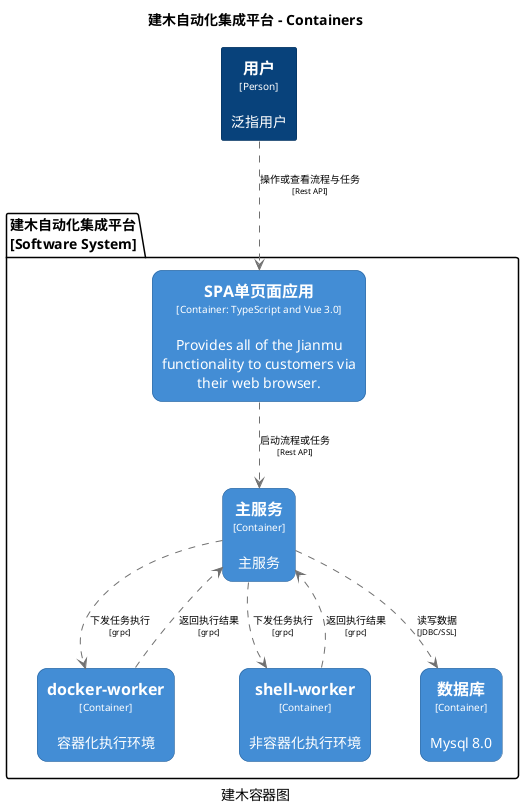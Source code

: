 @startuml(id=jianmu-container)
title 建木自动化集成平台 - Containers
caption 建木容器图

skinparam {
  shadowing false
  arrowFontSize 10
  defaultTextAlignment center
  wrapWidth 200
  maxMessageSize 100
}
hide stereotype
top to bottom direction
skinparam rectangle<<11>> {
  BackgroundColor #438dd5
  FontColor #ffffff
  BorderColor #2E6295
  roundCorner 20
}
skinparam rectangle<<1>> {
  BackgroundColor #08427b
  FontColor #ffffff
  BorderColor #052E56
}
skinparam rectangle<<12>> {
  BackgroundColor #438dd5
  FontColor #ffffff
  BorderColor #2E6295
  roundCorner 20
}
skinparam rectangle<<3>> {
  BackgroundColor #438dd5
  FontColor #ffffff
  BorderColor #2E6295
  roundCorner 20
}
skinparam rectangle<<4>> {
  BackgroundColor #438dd5
  FontColor #ffffff
  BorderColor #2E6295
  roundCorner 20
}
skinparam rectangle<<16>> {
  BackgroundColor #438dd5
  FontColor #ffffff
  BorderColor #2E6295
  roundCorner 20
}
rectangle "==用户\n<size:10>[Person]</size>\n\n泛指用户" <<1>> as 1
package "建木自动化集成平台\n[Software System]" {
  rectangle "==SPA单页面应用\n<size:10>[Container: TypeScript and Vue 3.0]</size>\n\nProvides all of the Jianmu functionality to customers via their web browser." <<3>> as 3
  rectangle "==docker-worker\n<size:10>[Container]</size>\n\n容器化执行环境" <<12>> as 12
  rectangle "==shell-worker\n<size:10>[Container]</size>\n\n非容器化执行环境" <<16>> as 16
  rectangle "==主服务\n<size:10>[Container]</size>\n\n主服务" <<4>> as 4
  rectangle "==数据库\n<size:10>[Container]</size>\n\nMysql 8.0" <<11>> as 11
}
3 .[#707070].> 4 : "启动流程或任务\n<size:8>[Rest API]</size>"
12 .[#707070].> 4 : "返回执行结果\n<size:8>[grpc]</size>"
16 .[#707070].> 4 : "返回执行结果\n<size:8>[grpc]</size>"
4 .[#707070].> 12 : "下发任务执行\n<size:8>[grpc]</size>"
4 .[#707070].> 16 : "下发任务执行\n<size:8>[grpc]</size>"
4 .[#707070].> 11 : "读写数据\n<size:8>[JDBC/SSL]</size>"
1 .[#707070].> 3 : "操作或查看流程与任务\n<size:8>[Rest API]</size>"
@enduml